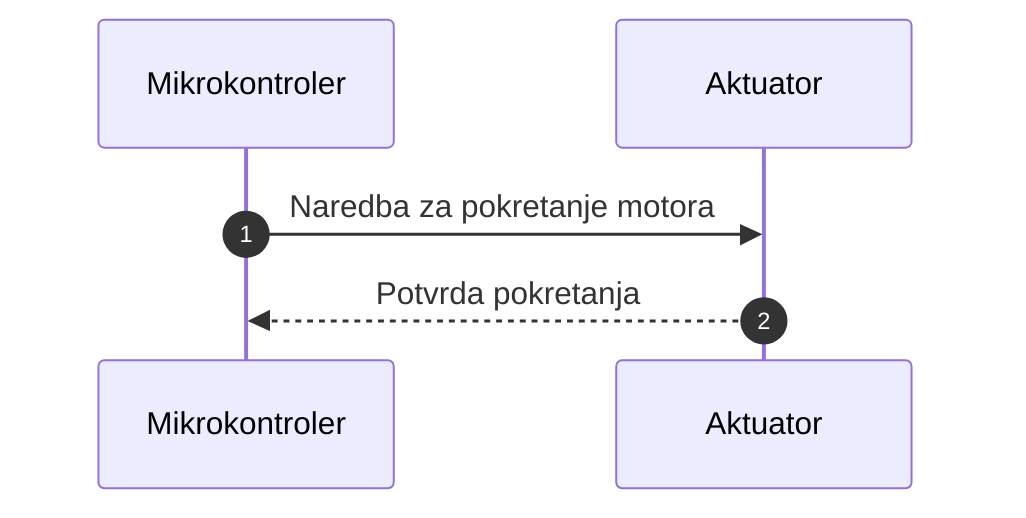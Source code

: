 sequenceDiagram
    autonumber
    participant MCU as Mikrokontroler
    participant Aktuator

    MCU->>Aktuator: Naredba za pokretanje motora
    Aktuator-->>MCU: Potvrda pokretanja